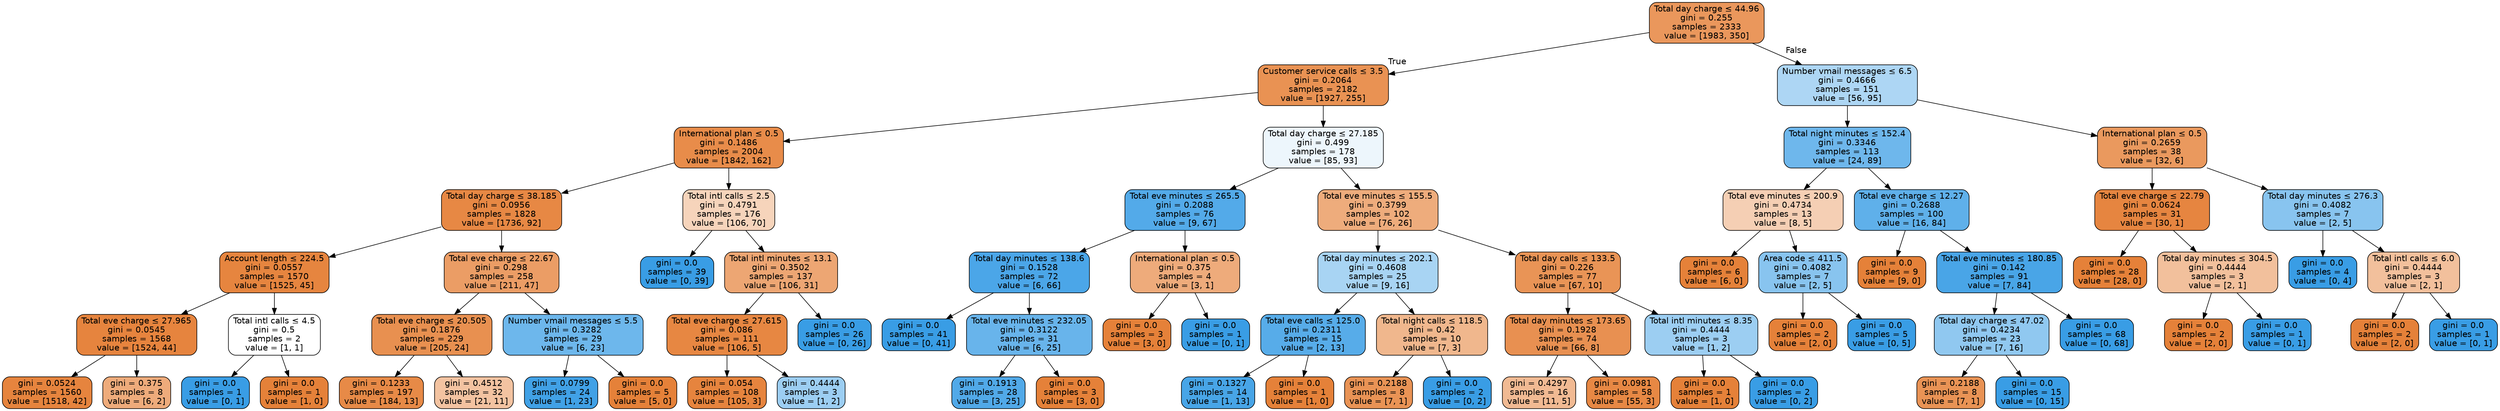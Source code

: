 digraph Tree {
node [shape=box, style="filled, rounded", color="black", fontname=helvetica] ;
edge [fontname=helvetica] ;
0 [label=<Total day charge &le; 44.96<br/>gini = 0.255<br/>samples = 2333<br/>value = [1983, 350]>, fillcolor="#e58139d2"] ;
1 [label=<Customer service calls &le; 3.5<br/>gini = 0.2064<br/>samples = 2182<br/>value = [1927, 255]>, fillcolor="#e58139dd"] ;
0 -> 1 [labeldistance=2.5, labelangle=45, headlabel="True"] ;
2 [label=<International plan &le; 0.5<br/>gini = 0.1486<br/>samples = 2004<br/>value = [1842, 162]>, fillcolor="#e58139e9"] ;
1 -> 2 ;
3 [label=<Total day charge &le; 38.185<br/>gini = 0.0956<br/>samples = 1828<br/>value = [1736, 92]>, fillcolor="#e58139f1"] ;
2 -> 3 ;
4 [label=<Account length &le; 224.5<br/>gini = 0.0557<br/>samples = 1570<br/>value = [1525, 45]>, fillcolor="#e58139f7"] ;
3 -> 4 ;
5 [label=<Total eve charge &le; 27.965<br/>gini = 0.0545<br/>samples = 1568<br/>value = [1524, 44]>, fillcolor="#e58139f8"] ;
4 -> 5 ;
6 [label=<gini = 0.0524<br/>samples = 1560<br/>value = [1518, 42]>, fillcolor="#e58139f8"] ;
5 -> 6 ;
7 [label=<gini = 0.375<br/>samples = 8<br/>value = [6, 2]>, fillcolor="#e58139aa"] ;
5 -> 7 ;
8 [label=<Total intl calls &le; 4.5<br/>gini = 0.5<br/>samples = 2<br/>value = [1, 1]>, fillcolor="#e5813900"] ;
4 -> 8 ;
9 [label=<gini = 0.0<br/>samples = 1<br/>value = [0, 1]>, fillcolor="#399de5ff"] ;
8 -> 9 ;
10 [label=<gini = 0.0<br/>samples = 1<br/>value = [1, 0]>, fillcolor="#e58139ff"] ;
8 -> 10 ;
11 [label=<Total eve charge &le; 22.67<br/>gini = 0.298<br/>samples = 258<br/>value = [211, 47]>, fillcolor="#e58139c6"] ;
3 -> 11 ;
12 [label=<Total eve charge &le; 20.505<br/>gini = 0.1876<br/>samples = 229<br/>value = [205, 24]>, fillcolor="#e58139e1"] ;
11 -> 12 ;
13 [label=<gini = 0.1233<br/>samples = 197<br/>value = [184, 13]>, fillcolor="#e58139ed"] ;
12 -> 13 ;
14 [label=<gini = 0.4512<br/>samples = 32<br/>value = [21, 11]>, fillcolor="#e5813979"] ;
12 -> 14 ;
15 [label=<Number vmail messages &le; 5.5<br/>gini = 0.3282<br/>samples = 29<br/>value = [6, 23]>, fillcolor="#399de5bc"] ;
11 -> 15 ;
16 [label=<gini = 0.0799<br/>samples = 24<br/>value = [1, 23]>, fillcolor="#399de5f4"] ;
15 -> 16 ;
17 [label=<gini = 0.0<br/>samples = 5<br/>value = [5, 0]>, fillcolor="#e58139ff"] ;
15 -> 17 ;
18 [label=<Total intl calls &le; 2.5<br/>gini = 0.4791<br/>samples = 176<br/>value = [106, 70]>, fillcolor="#e5813957"] ;
2 -> 18 ;
19 [label=<gini = 0.0<br/>samples = 39<br/>value = [0, 39]>, fillcolor="#399de5ff"] ;
18 -> 19 ;
20 [label=<Total intl minutes &le; 13.1<br/>gini = 0.3502<br/>samples = 137<br/>value = [106, 31]>, fillcolor="#e58139b4"] ;
18 -> 20 ;
21 [label=<Total eve charge &le; 27.615<br/>gini = 0.086<br/>samples = 111<br/>value = [106, 5]>, fillcolor="#e58139f3"] ;
20 -> 21 ;
22 [label=<gini = 0.054<br/>samples = 108<br/>value = [105, 3]>, fillcolor="#e58139f8"] ;
21 -> 22 ;
23 [label=<gini = 0.4444<br/>samples = 3<br/>value = [1, 2]>, fillcolor="#399de57f"] ;
21 -> 23 ;
24 [label=<gini = 0.0<br/>samples = 26<br/>value = [0, 26]>, fillcolor="#399de5ff"] ;
20 -> 24 ;
25 [label=<Total day charge &le; 27.185<br/>gini = 0.499<br/>samples = 178<br/>value = [85, 93]>, fillcolor="#399de516"] ;
1 -> 25 ;
26 [label=<Total eve minutes &le; 265.5<br/>gini = 0.2088<br/>samples = 76<br/>value = [9, 67]>, fillcolor="#399de5dd"] ;
25 -> 26 ;
27 [label=<Total day minutes &le; 138.6<br/>gini = 0.1528<br/>samples = 72<br/>value = [6, 66]>, fillcolor="#399de5e8"] ;
26 -> 27 ;
28 [label=<gini = 0.0<br/>samples = 41<br/>value = [0, 41]>, fillcolor="#399de5ff"] ;
27 -> 28 ;
29 [label=<Total eve minutes &le; 232.05<br/>gini = 0.3122<br/>samples = 31<br/>value = [6, 25]>, fillcolor="#399de5c2"] ;
27 -> 29 ;
30 [label=<gini = 0.1913<br/>samples = 28<br/>value = [3, 25]>, fillcolor="#399de5e0"] ;
29 -> 30 ;
31 [label=<gini = 0.0<br/>samples = 3<br/>value = [3, 0]>, fillcolor="#e58139ff"] ;
29 -> 31 ;
32 [label=<International plan &le; 0.5<br/>gini = 0.375<br/>samples = 4<br/>value = [3, 1]>, fillcolor="#e58139aa"] ;
26 -> 32 ;
33 [label=<gini = 0.0<br/>samples = 3<br/>value = [3, 0]>, fillcolor="#e58139ff"] ;
32 -> 33 ;
34 [label=<gini = 0.0<br/>samples = 1<br/>value = [0, 1]>, fillcolor="#399de5ff"] ;
32 -> 34 ;
35 [label=<Total eve minutes &le; 155.5<br/>gini = 0.3799<br/>samples = 102<br/>value = [76, 26]>, fillcolor="#e58139a8"] ;
25 -> 35 ;
36 [label=<Total day minutes &le; 202.1<br/>gini = 0.4608<br/>samples = 25<br/>value = [9, 16]>, fillcolor="#399de570"] ;
35 -> 36 ;
37 [label=<Total eve calls &le; 125.0<br/>gini = 0.2311<br/>samples = 15<br/>value = [2, 13]>, fillcolor="#399de5d8"] ;
36 -> 37 ;
38 [label=<gini = 0.1327<br/>samples = 14<br/>value = [1, 13]>, fillcolor="#399de5eb"] ;
37 -> 38 ;
39 [label=<gini = 0.0<br/>samples = 1<br/>value = [1, 0]>, fillcolor="#e58139ff"] ;
37 -> 39 ;
40 [label=<Total night calls &le; 118.5<br/>gini = 0.42<br/>samples = 10<br/>value = [7, 3]>, fillcolor="#e5813992"] ;
36 -> 40 ;
41 [label=<gini = 0.2188<br/>samples = 8<br/>value = [7, 1]>, fillcolor="#e58139db"] ;
40 -> 41 ;
42 [label=<gini = 0.0<br/>samples = 2<br/>value = [0, 2]>, fillcolor="#399de5ff"] ;
40 -> 42 ;
43 [label=<Total day calls &le; 133.5<br/>gini = 0.226<br/>samples = 77<br/>value = [67, 10]>, fillcolor="#e58139d9"] ;
35 -> 43 ;
44 [label=<Total day minutes &le; 173.65<br/>gini = 0.1928<br/>samples = 74<br/>value = [66, 8]>, fillcolor="#e58139e0"] ;
43 -> 44 ;
45 [label=<gini = 0.4297<br/>samples = 16<br/>value = [11, 5]>, fillcolor="#e581398b"] ;
44 -> 45 ;
46 [label=<gini = 0.0981<br/>samples = 58<br/>value = [55, 3]>, fillcolor="#e58139f1"] ;
44 -> 46 ;
47 [label=<Total intl minutes &le; 8.35<br/>gini = 0.4444<br/>samples = 3<br/>value = [1, 2]>, fillcolor="#399de57f"] ;
43 -> 47 ;
48 [label=<gini = 0.0<br/>samples = 1<br/>value = [1, 0]>, fillcolor="#e58139ff"] ;
47 -> 48 ;
49 [label=<gini = 0.0<br/>samples = 2<br/>value = [0, 2]>, fillcolor="#399de5ff"] ;
47 -> 49 ;
50 [label=<Number vmail messages &le; 6.5<br/>gini = 0.4666<br/>samples = 151<br/>value = [56, 95]>, fillcolor="#399de569"] ;
0 -> 50 [labeldistance=2.5, labelangle=-45, headlabel="False"] ;
51 [label=<Total night minutes &le; 152.4<br/>gini = 0.3346<br/>samples = 113<br/>value = [24, 89]>, fillcolor="#399de5ba"] ;
50 -> 51 ;
52 [label=<Total eve minutes &le; 200.9<br/>gini = 0.4734<br/>samples = 13<br/>value = [8, 5]>, fillcolor="#e5813960"] ;
51 -> 52 ;
53 [label=<gini = 0.0<br/>samples = 6<br/>value = [6, 0]>, fillcolor="#e58139ff"] ;
52 -> 53 ;
54 [label=<Area code &le; 411.5<br/>gini = 0.4082<br/>samples = 7<br/>value = [2, 5]>, fillcolor="#399de599"] ;
52 -> 54 ;
55 [label=<gini = 0.0<br/>samples = 2<br/>value = [2, 0]>, fillcolor="#e58139ff"] ;
54 -> 55 ;
56 [label=<gini = 0.0<br/>samples = 5<br/>value = [0, 5]>, fillcolor="#399de5ff"] ;
54 -> 56 ;
57 [label=<Total eve charge &le; 12.27<br/>gini = 0.2688<br/>samples = 100<br/>value = [16, 84]>, fillcolor="#399de5ce"] ;
51 -> 57 ;
58 [label=<gini = 0.0<br/>samples = 9<br/>value = [9, 0]>, fillcolor="#e58139ff"] ;
57 -> 58 ;
59 [label=<Total eve minutes &le; 180.85<br/>gini = 0.142<br/>samples = 91<br/>value = [7, 84]>, fillcolor="#399de5ea"] ;
57 -> 59 ;
60 [label=<Total day charge &le; 47.02<br/>gini = 0.4234<br/>samples = 23<br/>value = [7, 16]>, fillcolor="#399de58f"] ;
59 -> 60 ;
61 [label=<gini = 0.2188<br/>samples = 8<br/>value = [7, 1]>, fillcolor="#e58139db"] ;
60 -> 61 ;
62 [label=<gini = 0.0<br/>samples = 15<br/>value = [0, 15]>, fillcolor="#399de5ff"] ;
60 -> 62 ;
63 [label=<gini = 0.0<br/>samples = 68<br/>value = [0, 68]>, fillcolor="#399de5ff"] ;
59 -> 63 ;
64 [label=<International plan &le; 0.5<br/>gini = 0.2659<br/>samples = 38<br/>value = [32, 6]>, fillcolor="#e58139cf"] ;
50 -> 64 ;
65 [label=<Total eve charge &le; 22.79<br/>gini = 0.0624<br/>samples = 31<br/>value = [30, 1]>, fillcolor="#e58139f6"] ;
64 -> 65 ;
66 [label=<gini = 0.0<br/>samples = 28<br/>value = [28, 0]>, fillcolor="#e58139ff"] ;
65 -> 66 ;
67 [label=<Total day minutes &le; 304.5<br/>gini = 0.4444<br/>samples = 3<br/>value = [2, 1]>, fillcolor="#e581397f"] ;
65 -> 67 ;
68 [label=<gini = 0.0<br/>samples = 2<br/>value = [2, 0]>, fillcolor="#e58139ff"] ;
67 -> 68 ;
69 [label=<gini = 0.0<br/>samples = 1<br/>value = [0, 1]>, fillcolor="#399de5ff"] ;
67 -> 69 ;
70 [label=<Total day minutes &le; 276.3<br/>gini = 0.4082<br/>samples = 7<br/>value = [2, 5]>, fillcolor="#399de599"] ;
64 -> 70 ;
71 [label=<gini = 0.0<br/>samples = 4<br/>value = [0, 4]>, fillcolor="#399de5ff"] ;
70 -> 71 ;
72 [label=<Total intl calls &le; 6.0<br/>gini = 0.4444<br/>samples = 3<br/>value = [2, 1]>, fillcolor="#e581397f"] ;
70 -> 72 ;
73 [label=<gini = 0.0<br/>samples = 2<br/>value = [2, 0]>, fillcolor="#e58139ff"] ;
72 -> 73 ;
74 [label=<gini = 0.0<br/>samples = 1<br/>value = [0, 1]>, fillcolor="#399de5ff"] ;
72 -> 74 ;
}
